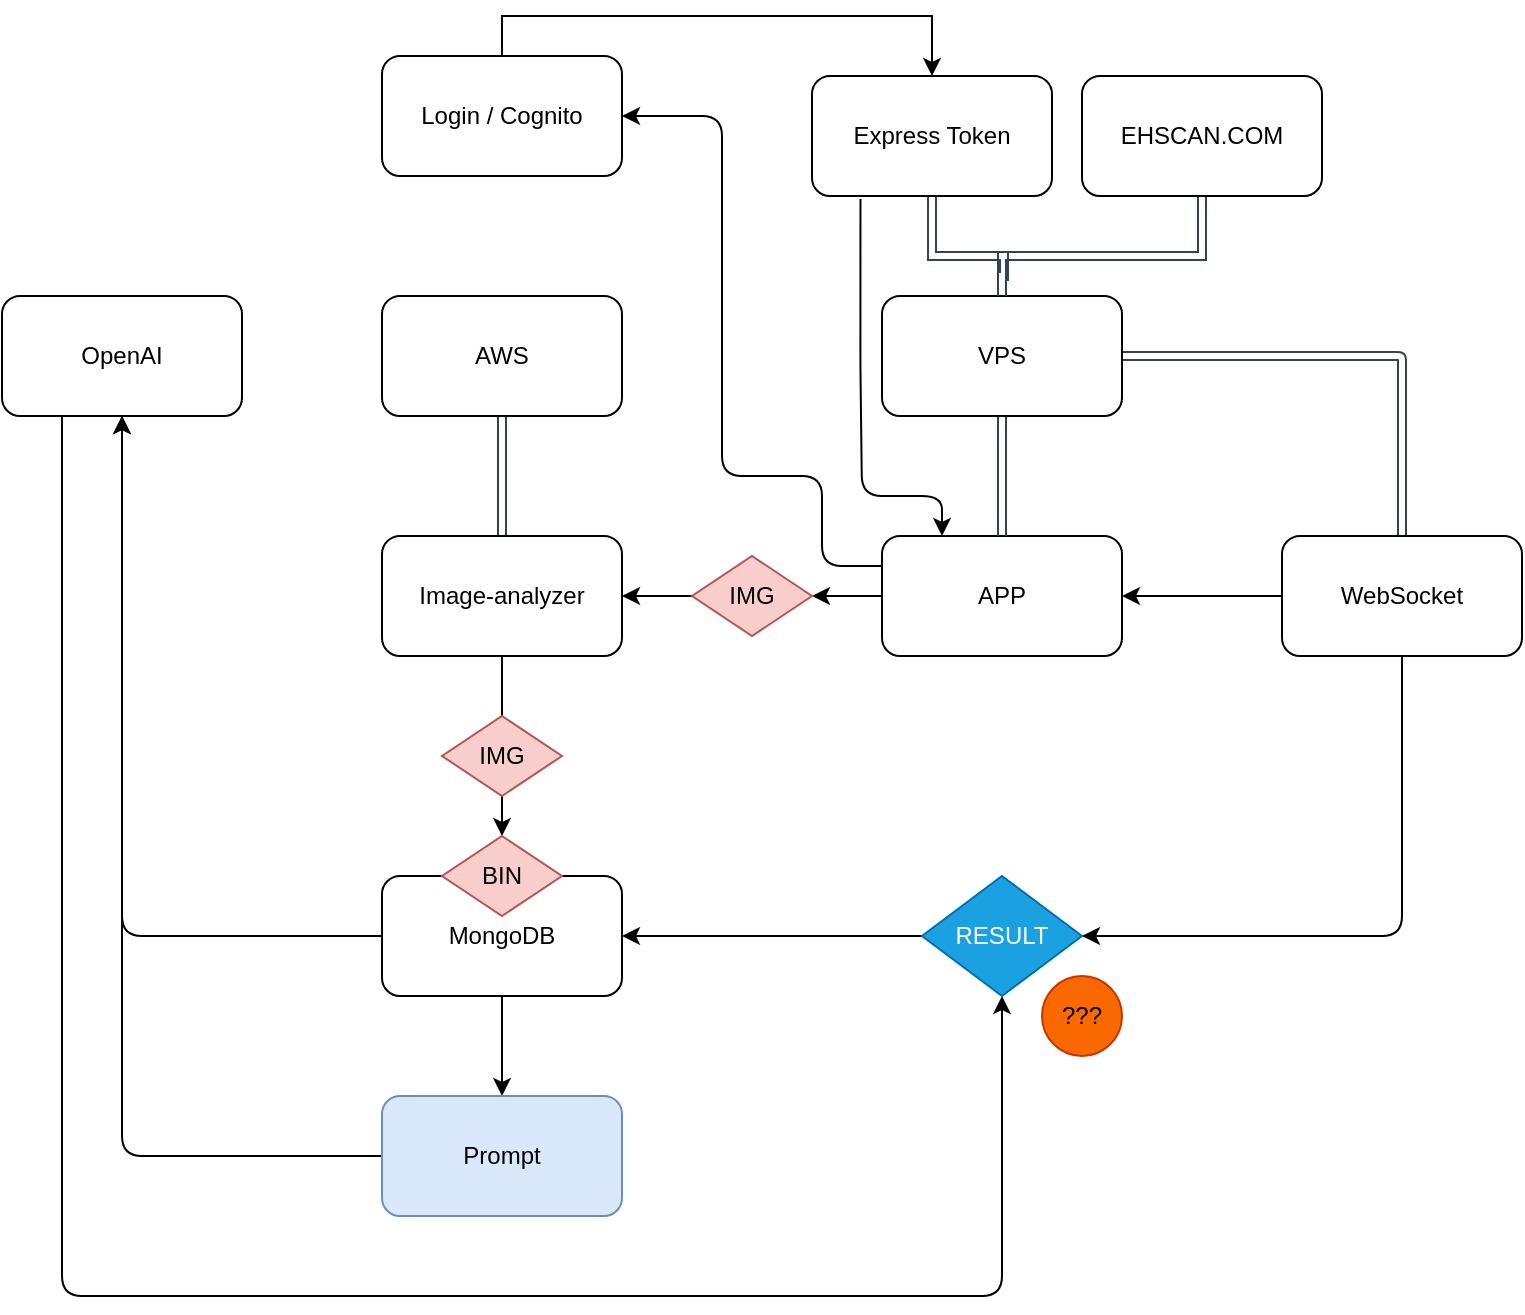 <mxfile version="24.3.1" type="github">
  <diagram name="Page-1" id="-mlUwQ97w1i4sUfvK8yz">
    <mxGraphModel dx="1181" dy="518" grid="1" gridSize="10" guides="1" tooltips="1" connect="1" arrows="1" fold="1" page="1" pageScale="1" pageWidth="850" pageHeight="1100" math="0" shadow="0">
      <root>
        <mxCell id="0" />
        <mxCell id="1" parent="0" />
        <mxCell id="upV95KGGiybuSMdhG28T-7" style="edgeStyle=orthogonalEdgeStyle;rounded=0;orthogonalLoop=1;jettySize=auto;html=1;" edge="1" parent="1" source="upV95KGGiybuSMdhG28T-9" target="upV95KGGiybuSMdhG28T-5">
          <mxGeometry relative="1" as="geometry" />
        </mxCell>
        <mxCell id="upV95KGGiybuSMdhG28T-32" style="edgeStyle=orthogonalEdgeStyle;rounded=1;orthogonalLoop=1;jettySize=auto;html=1;entryX=1;entryY=0.5;entryDx=0;entryDy=0;exitX=0;exitY=0.25;exitDx=0;exitDy=0;curved=0;" edge="1" parent="1" source="upV95KGGiybuSMdhG28T-1" target="upV95KGGiybuSMdhG28T-31">
          <mxGeometry relative="1" as="geometry">
            <Array as="points">
              <mxPoint x="460" y="365" />
              <mxPoint x="460" y="320" />
              <mxPoint x="410" y="320" />
              <mxPoint x="410" y="140" />
            </Array>
          </mxGeometry>
        </mxCell>
        <mxCell id="upV95KGGiybuSMdhG28T-1" value="APP" style="rounded=1;whiteSpace=wrap;html=1;" vertex="1" parent="1">
          <mxGeometry x="490" y="350" width="120" height="60" as="geometry" />
        </mxCell>
        <mxCell id="upV95KGGiybuSMdhG28T-29" value="" style="edgeStyle=orthogonalEdgeStyle;rounded=0;orthogonalLoop=1;jettySize=auto;html=1;shape=link;fillColor=#647687;strokeColor=#314354;" edge="1" parent="1" source="upV95KGGiybuSMdhG28T-2" target="upV95KGGiybuSMdhG28T-5">
          <mxGeometry relative="1" as="geometry" />
        </mxCell>
        <mxCell id="upV95KGGiybuSMdhG28T-2" value="AWS" style="rounded=1;whiteSpace=wrap;html=1;" vertex="1" parent="1">
          <mxGeometry x="240" y="230" width="120" height="60" as="geometry" />
        </mxCell>
        <mxCell id="upV95KGGiybuSMdhG28T-27" style="edgeStyle=orthogonalEdgeStyle;rounded=1;orthogonalLoop=1;jettySize=auto;html=1;curved=0;shape=link;fillColor=#647687;strokeColor=#314354;" edge="1" parent="1" source="upV95KGGiybuSMdhG28T-3" target="upV95KGGiybuSMdhG28T-22">
          <mxGeometry relative="1" as="geometry" />
        </mxCell>
        <mxCell id="upV95KGGiybuSMdhG28T-28" value="" style="edgeStyle=orthogonalEdgeStyle;rounded=0;orthogonalLoop=1;jettySize=auto;html=1;shape=link;fillColor=#647687;strokeColor=#314354;" edge="1" parent="1" source="upV95KGGiybuSMdhG28T-3" target="upV95KGGiybuSMdhG28T-1">
          <mxGeometry relative="1" as="geometry" />
        </mxCell>
        <mxCell id="upV95KGGiybuSMdhG28T-30" value="" style="edgeStyle=orthogonalEdgeStyle;rounded=0;orthogonalLoop=1;jettySize=auto;html=1;shape=link;fillColor=#647687;strokeColor=#314354;" edge="1" parent="1" source="upV95KGGiybuSMdhG28T-3" target="upV95KGGiybuSMdhG28T-4">
          <mxGeometry relative="1" as="geometry">
            <Array as="points">
              <mxPoint x="550" y="210" />
              <mxPoint x="650" y="210" />
            </Array>
          </mxGeometry>
        </mxCell>
        <mxCell id="upV95KGGiybuSMdhG28T-3" value="VPS" style="rounded=1;whiteSpace=wrap;html=1;" vertex="1" parent="1">
          <mxGeometry x="490" y="230" width="120" height="60" as="geometry" />
        </mxCell>
        <mxCell id="upV95KGGiybuSMdhG28T-4" value="EHSCAN.COM" style="rounded=1;whiteSpace=wrap;html=1;" vertex="1" parent="1">
          <mxGeometry x="590" y="120" width="120" height="60" as="geometry" />
        </mxCell>
        <mxCell id="upV95KGGiybuSMdhG28T-8" style="edgeStyle=orthogonalEdgeStyle;rounded=0;orthogonalLoop=1;jettySize=auto;html=1;entryX=0.5;entryY=0;entryDx=0;entryDy=0;" edge="1" parent="1" source="upV95KGGiybuSMdhG28T-5" target="upV95KGGiybuSMdhG28T-13">
          <mxGeometry relative="1" as="geometry" />
        </mxCell>
        <mxCell id="upV95KGGiybuSMdhG28T-5" value="Image-analyzer" style="rounded=1;whiteSpace=wrap;html=1;" vertex="1" parent="1">
          <mxGeometry x="240" y="350" width="120" height="60" as="geometry" />
        </mxCell>
        <mxCell id="upV95KGGiybuSMdhG28T-15" style="edgeStyle=orthogonalEdgeStyle;rounded=1;orthogonalLoop=1;jettySize=auto;html=1;entryX=0.5;entryY=1;entryDx=0;entryDy=0;curved=0;" edge="1" parent="1" source="upV95KGGiybuSMdhG28T-6" target="upV95KGGiybuSMdhG28T-14">
          <mxGeometry relative="1" as="geometry" />
        </mxCell>
        <mxCell id="upV95KGGiybuSMdhG28T-21" style="edgeStyle=orthogonalEdgeStyle;rounded=0;orthogonalLoop=1;jettySize=auto;html=1;entryX=0.5;entryY=0;entryDx=0;entryDy=0;" edge="1" parent="1" source="upV95KGGiybuSMdhG28T-6" target="upV95KGGiybuSMdhG28T-16">
          <mxGeometry relative="1" as="geometry" />
        </mxCell>
        <mxCell id="upV95KGGiybuSMdhG28T-6" value="MongoDB" style="rounded=1;whiteSpace=wrap;html=1;" vertex="1" parent="1">
          <mxGeometry x="240" y="520" width="120" height="60" as="geometry" />
        </mxCell>
        <mxCell id="upV95KGGiybuSMdhG28T-10" value="IMG" style="rhombus;whiteSpace=wrap;html=1;fillColor=#f8cecc;strokeColor=#b85450;" vertex="1" parent="1">
          <mxGeometry x="270" y="440" width="60" height="40" as="geometry" />
        </mxCell>
        <mxCell id="upV95KGGiybuSMdhG28T-11" value="" style="edgeStyle=orthogonalEdgeStyle;rounded=0;orthogonalLoop=1;jettySize=auto;html=1;" edge="1" parent="1" source="upV95KGGiybuSMdhG28T-1" target="upV95KGGiybuSMdhG28T-9">
          <mxGeometry relative="1" as="geometry">
            <mxPoint x="485" y="380" as="sourcePoint" />
            <mxPoint x="345" y="380" as="targetPoint" />
          </mxGeometry>
        </mxCell>
        <mxCell id="upV95KGGiybuSMdhG28T-9" value="IMG" style="rhombus;whiteSpace=wrap;html=1;fillColor=#f8cecc;strokeColor=#b85450;" vertex="1" parent="1">
          <mxGeometry x="395" y="360" width="60" height="40" as="geometry" />
        </mxCell>
        <mxCell id="upV95KGGiybuSMdhG28T-12" style="edgeStyle=orthogonalEdgeStyle;rounded=0;orthogonalLoop=1;jettySize=auto;html=1;exitX=0.5;exitY=1;exitDx=0;exitDy=0;" edge="1" parent="1" source="upV95KGGiybuSMdhG28T-6" target="upV95KGGiybuSMdhG28T-6">
          <mxGeometry relative="1" as="geometry" />
        </mxCell>
        <mxCell id="upV95KGGiybuSMdhG28T-13" value="BIN" style="rhombus;whiteSpace=wrap;html=1;fillColor=#f8cecc;strokeColor=#b85450;" vertex="1" parent="1">
          <mxGeometry x="270" y="500" width="60" height="40" as="geometry" />
        </mxCell>
        <mxCell id="upV95KGGiybuSMdhG28T-19" style="edgeStyle=orthogonalEdgeStyle;rounded=1;orthogonalLoop=1;jettySize=auto;html=1;entryX=0.5;entryY=1;entryDx=0;entryDy=0;exitX=0.25;exitY=1;exitDx=0;exitDy=0;curved=0;" edge="1" parent="1" source="upV95KGGiybuSMdhG28T-14" target="upV95KGGiybuSMdhG28T-18">
          <mxGeometry relative="1" as="geometry">
            <Array as="points">
              <mxPoint x="80" y="730" />
              <mxPoint x="550" y="730" />
            </Array>
          </mxGeometry>
        </mxCell>
        <mxCell id="upV95KGGiybuSMdhG28T-14" value="OpenAI" style="rounded=1;whiteSpace=wrap;html=1;" vertex="1" parent="1">
          <mxGeometry x="50" y="230" width="120" height="60" as="geometry" />
        </mxCell>
        <mxCell id="upV95KGGiybuSMdhG28T-17" style="edgeStyle=orthogonalEdgeStyle;rounded=1;orthogonalLoop=1;jettySize=auto;html=1;entryX=0.5;entryY=1;entryDx=0;entryDy=0;curved=0;" edge="1" parent="1" source="upV95KGGiybuSMdhG28T-16" target="upV95KGGiybuSMdhG28T-14">
          <mxGeometry relative="1" as="geometry" />
        </mxCell>
        <mxCell id="upV95KGGiybuSMdhG28T-16" value="Prompt" style="rounded=1;whiteSpace=wrap;html=1;fillColor=#dae8fc;strokeColor=#6c8ebf;" vertex="1" parent="1">
          <mxGeometry x="240" y="630" width="120" height="60" as="geometry" />
        </mxCell>
        <mxCell id="upV95KGGiybuSMdhG28T-20" style="edgeStyle=orthogonalEdgeStyle;rounded=0;orthogonalLoop=1;jettySize=auto;html=1;" edge="1" parent="1" source="upV95KGGiybuSMdhG28T-18" target="upV95KGGiybuSMdhG28T-6">
          <mxGeometry relative="1" as="geometry" />
        </mxCell>
        <mxCell id="upV95KGGiybuSMdhG28T-18" value="RESULT" style="rhombus;whiteSpace=wrap;html=1;fillColor=#1ba1e2;strokeColor=#006EAF;fontColor=#ffffff;" vertex="1" parent="1">
          <mxGeometry x="510" y="520" width="80" height="60" as="geometry" />
        </mxCell>
        <mxCell id="upV95KGGiybuSMdhG28T-23" style="edgeStyle=orthogonalEdgeStyle;rounded=1;orthogonalLoop=1;jettySize=auto;html=1;entryX=1;entryY=0.5;entryDx=0;entryDy=0;exitX=0.5;exitY=1;exitDx=0;exitDy=0;curved=0;" edge="1" parent="1" source="upV95KGGiybuSMdhG28T-22" target="upV95KGGiybuSMdhG28T-18">
          <mxGeometry relative="1" as="geometry" />
        </mxCell>
        <mxCell id="upV95KGGiybuSMdhG28T-26" style="edgeStyle=orthogonalEdgeStyle;rounded=1;orthogonalLoop=1;jettySize=auto;html=1;entryX=1;entryY=0.5;entryDx=0;entryDy=0;curved=0;" edge="1" parent="1" source="upV95KGGiybuSMdhG28T-22" target="upV95KGGiybuSMdhG28T-1">
          <mxGeometry relative="1" as="geometry" />
        </mxCell>
        <mxCell id="upV95KGGiybuSMdhG28T-22" value="WebSocket" style="rounded=1;whiteSpace=wrap;html=1;" vertex="1" parent="1">
          <mxGeometry x="690" y="350" width="120" height="60" as="geometry" />
        </mxCell>
        <mxCell id="upV95KGGiybuSMdhG28T-24" value="???" style="ellipse;whiteSpace=wrap;html=1;aspect=fixed;fillColor=#fa6800;fontColor=#000000;strokeColor=#C73500;" vertex="1" parent="1">
          <mxGeometry x="570" y="570" width="40" height="40" as="geometry" />
        </mxCell>
        <mxCell id="upV95KGGiybuSMdhG28T-35" style="edgeStyle=orthogonalEdgeStyle;rounded=0;orthogonalLoop=1;jettySize=auto;html=1;entryX=0.5;entryY=0;entryDx=0;entryDy=0;exitX=0.5;exitY=0;exitDx=0;exitDy=0;" edge="1" parent="1" source="upV95KGGiybuSMdhG28T-31" target="upV95KGGiybuSMdhG28T-33">
          <mxGeometry relative="1" as="geometry" />
        </mxCell>
        <mxCell id="upV95KGGiybuSMdhG28T-31" value="Login / Cognito" style="rounded=1;whiteSpace=wrap;html=1;" vertex="1" parent="1">
          <mxGeometry x="240" y="110" width="120" height="60" as="geometry" />
        </mxCell>
        <mxCell id="upV95KGGiybuSMdhG28T-34" style="edgeStyle=orthogonalEdgeStyle;rounded=0;orthogonalLoop=1;jettySize=auto;html=1;shape=link;fillColor=#647687;strokeColor=#314354;entryX=0.5;entryY=0;entryDx=0;entryDy=0;" edge="1" parent="1" source="upV95KGGiybuSMdhG28T-33" target="upV95KGGiybuSMdhG28T-3">
          <mxGeometry relative="1" as="geometry">
            <mxPoint x="550" y="220" as="targetPoint" />
            <Array as="points">
              <mxPoint x="515" y="210" />
              <mxPoint x="551" y="210" />
              <mxPoint x="551" y="220" />
              <mxPoint x="550" y="220" />
            </Array>
          </mxGeometry>
        </mxCell>
        <mxCell id="upV95KGGiybuSMdhG28T-36" style="edgeStyle=orthogonalEdgeStyle;rounded=1;orthogonalLoop=1;jettySize=auto;html=1;entryX=0.25;entryY=0;entryDx=0;entryDy=0;exitX=0.202;exitY=1.024;exitDx=0;exitDy=0;exitPerimeter=0;curved=0;" edge="1" parent="1" source="upV95KGGiybuSMdhG28T-33" target="upV95KGGiybuSMdhG28T-1">
          <mxGeometry relative="1" as="geometry">
            <Array as="points">
              <mxPoint x="479" y="265" />
              <mxPoint x="480" y="265" />
              <mxPoint x="480" y="330" />
              <mxPoint x="520" y="330" />
            </Array>
          </mxGeometry>
        </mxCell>
        <mxCell id="upV95KGGiybuSMdhG28T-33" value="Express Token" style="rounded=1;whiteSpace=wrap;html=1;" vertex="1" parent="1">
          <mxGeometry x="455" y="120" width="120" height="60" as="geometry" />
        </mxCell>
      </root>
    </mxGraphModel>
  </diagram>
</mxfile>
